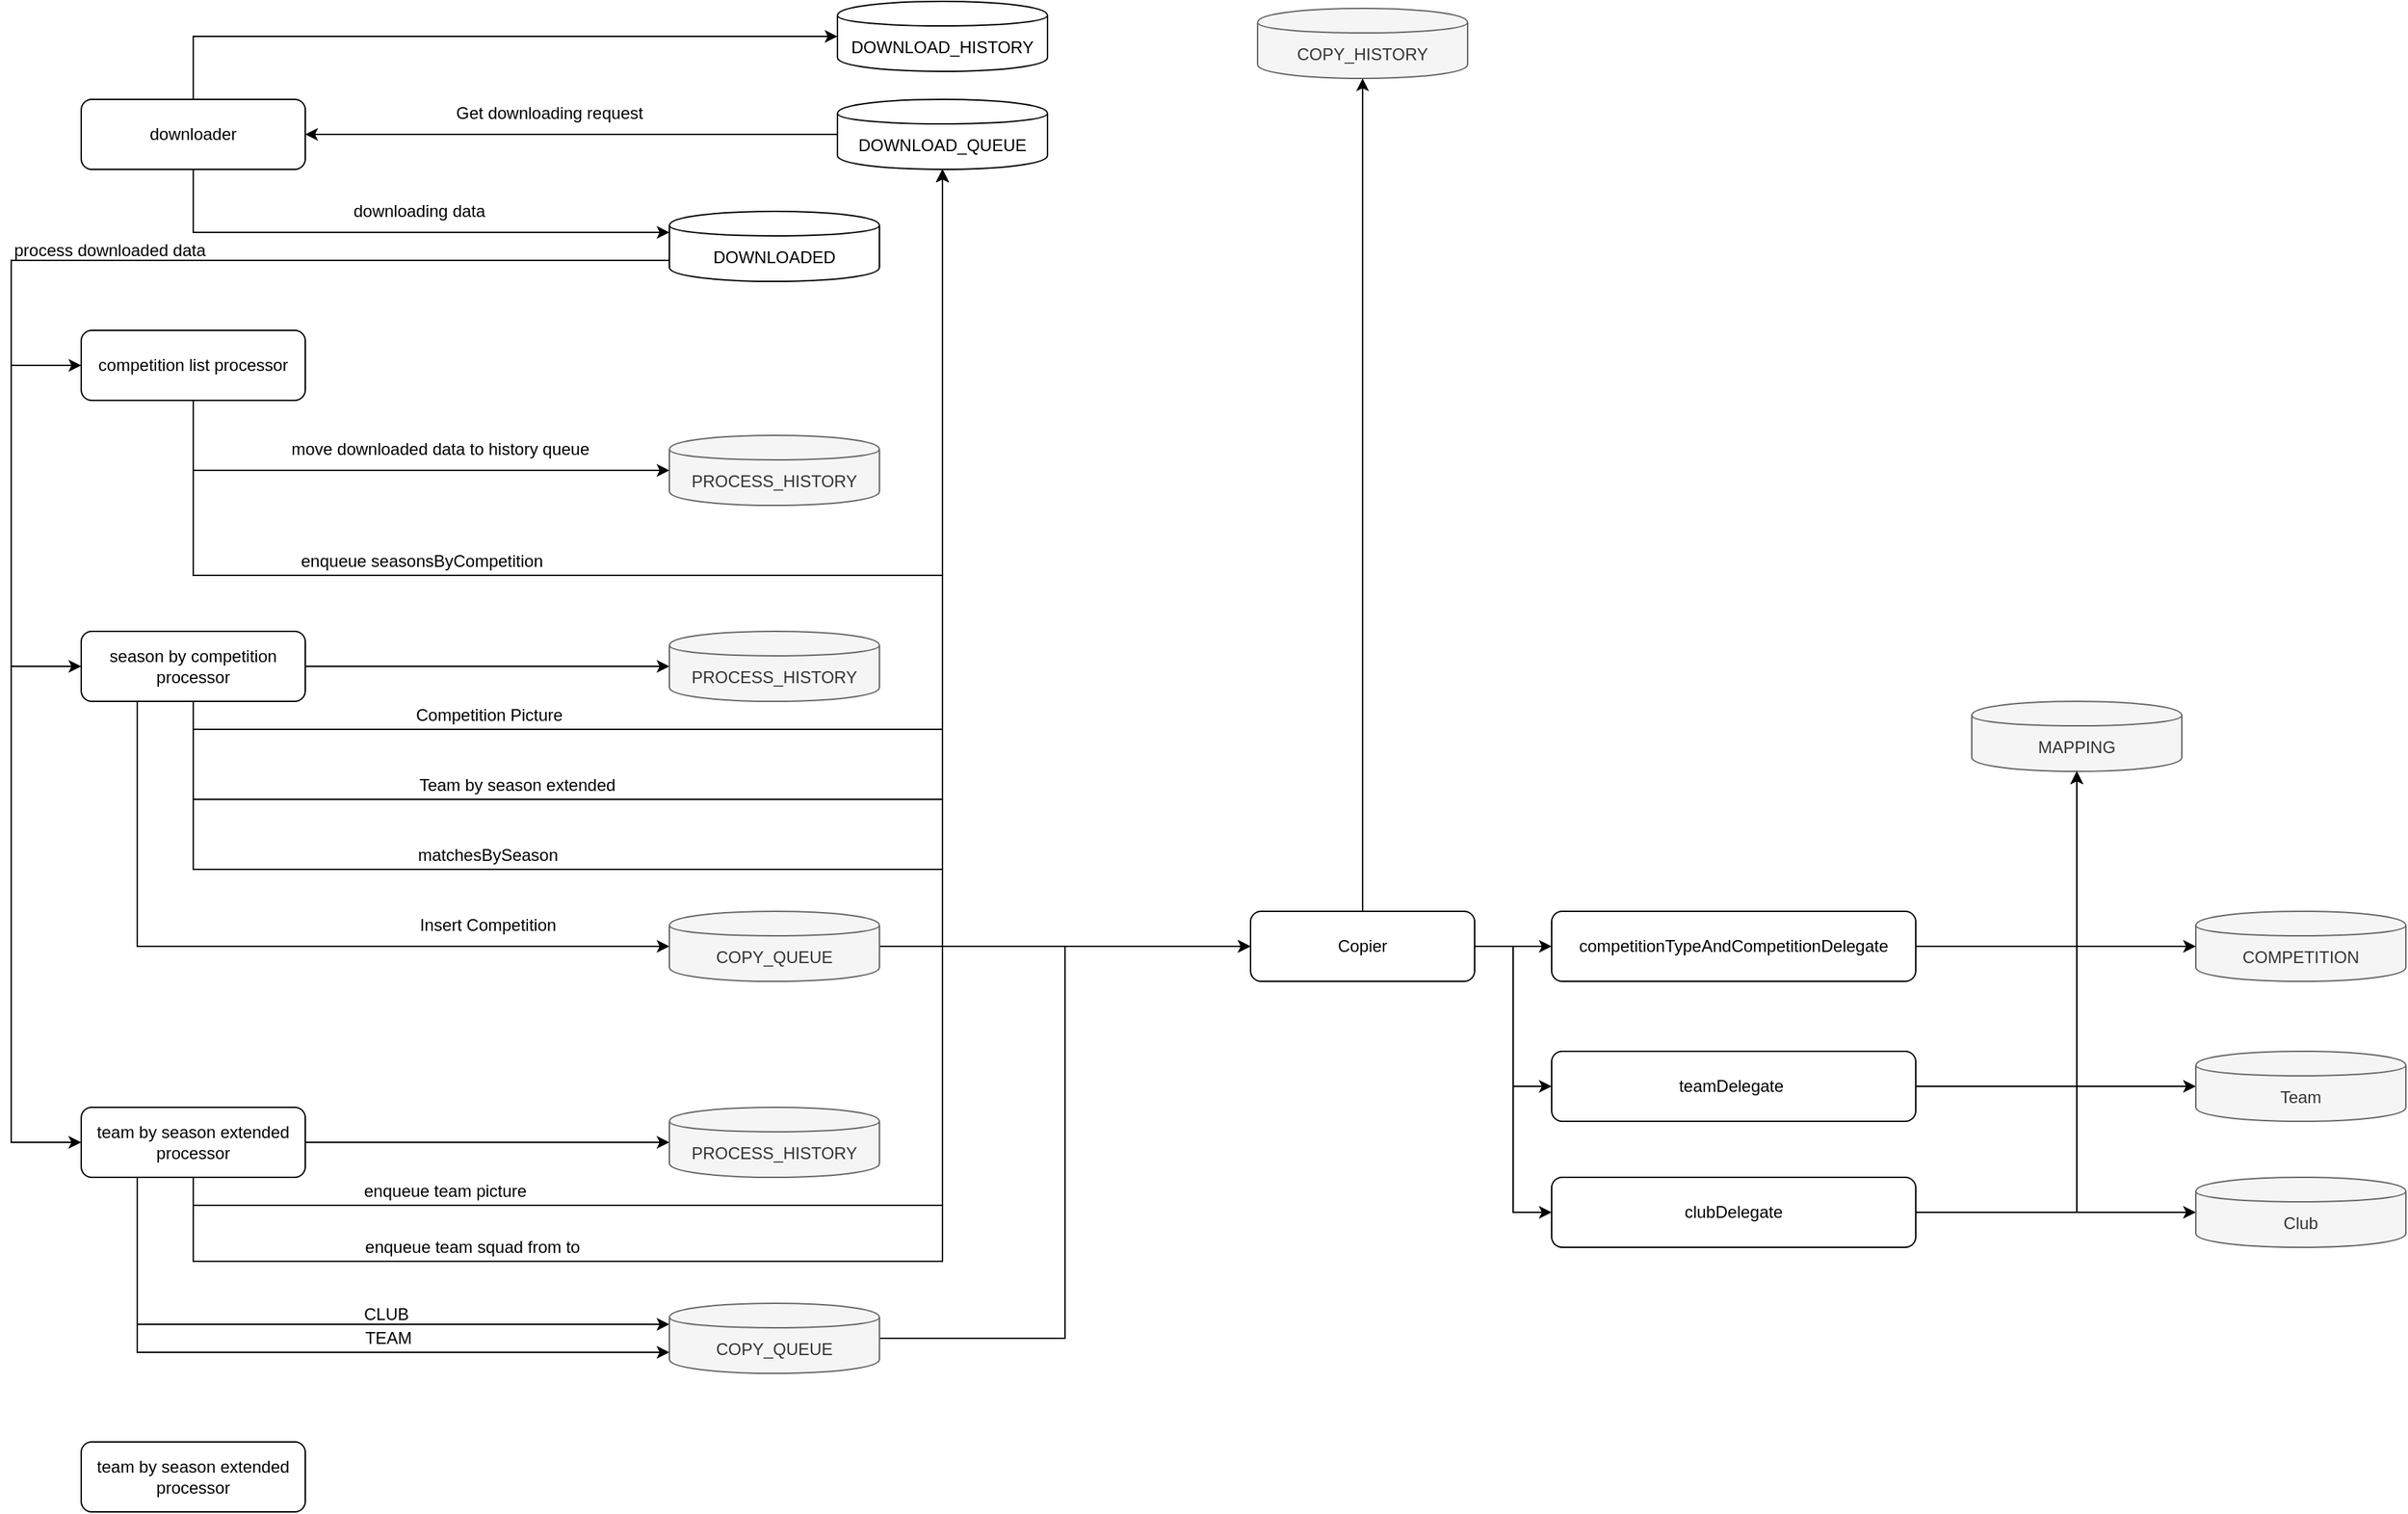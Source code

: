 <mxfile version="10.6.1" type="github"><diagram id="1Fi9fl8Iz0qV-ooRLAtD" name="Page-1"><mxGraphModel dx="1830" dy="464" grid="1" gridSize="10" guides="1" tooltips="1" connect="1" arrows="1" fold="1" page="1" pageScale="1" pageWidth="827" pageHeight="1169" math="0" shadow="0"><root><mxCell id="0"/><mxCell id="1" parent="0"/><mxCell id="hCt7kulHnM1tJjfRSC-v-9" style="edgeStyle=orthogonalEdgeStyle;rounded=0;orthogonalLoop=1;jettySize=auto;html=1;exitX=0.5;exitY=1;exitDx=0;exitDy=0;entryX=0;entryY=0.3;entryDx=0;entryDy=0;" parent="1" source="hCt7kulHnM1tJjfRSC-v-4" target="hCt7kulHnM1tJjfRSC-v-8" edge="1"><mxGeometry relative="1" as="geometry"/></mxCell><mxCell id="hCt7kulHnM1tJjfRSC-v-17" value="downloading data" style="text;html=1;resizable=0;points=[];align=center;verticalAlign=middle;labelBackgroundColor=#ffffff;" parent="hCt7kulHnM1tJjfRSC-v-9" vertex="1" connectable="0"><mxGeometry x="0.09" y="4" relative="1" as="geometry"><mxPoint x="-4" y="-11" as="offset"/></mxGeometry></mxCell><mxCell id="XRtO9R3etJlKNao0JoU3-25" style="edgeStyle=orthogonalEdgeStyle;rounded=0;orthogonalLoop=1;jettySize=auto;html=1;exitX=0.5;exitY=0;exitDx=0;exitDy=0;entryX=0;entryY=0.5;entryDx=0;entryDy=0;" edge="1" parent="1" source="hCt7kulHnM1tJjfRSC-v-4" target="XRtO9R3etJlKNao0JoU3-24"><mxGeometry relative="1" as="geometry"/></mxCell><mxCell id="hCt7kulHnM1tJjfRSC-v-4" value="downloader" style="rounded=1;whiteSpace=wrap;html=1;" parent="1" vertex="1"><mxGeometry y="160" width="160" height="50" as="geometry"/></mxCell><mxCell id="hCt7kulHnM1tJjfRSC-v-6" style="edgeStyle=orthogonalEdgeStyle;rounded=0;orthogonalLoop=1;jettySize=auto;html=1;exitX=0;exitY=0.5;exitDx=0;exitDy=0;entryX=1;entryY=0.5;entryDx=0;entryDy=0;" parent="1" source="hCt7kulHnM1tJjfRSC-v-5" target="hCt7kulHnM1tJjfRSC-v-4" edge="1"><mxGeometry relative="1" as="geometry"/></mxCell><mxCell id="hCt7kulHnM1tJjfRSC-v-16" value="Get downloading request" style="text;html=1;resizable=0;points=[];align=center;verticalAlign=middle;labelBackgroundColor=#ffffff;" parent="hCt7kulHnM1tJjfRSC-v-6" vertex="1" connectable="0"><mxGeometry x="0.147" y="-3" relative="1" as="geometry"><mxPoint x="12" y="-12" as="offset"/></mxGeometry></mxCell><mxCell id="hCt7kulHnM1tJjfRSC-v-5" value="DOWNLOAD_QUEUE" style="shape=cylinder;whiteSpace=wrap;html=1;boundedLbl=1;backgroundOutline=1;" parent="1" vertex="1"><mxGeometry x="540" y="160" width="150" height="50" as="geometry"/></mxCell><mxCell id="hCt7kulHnM1tJjfRSC-v-11" style="edgeStyle=orthogonalEdgeStyle;rounded=0;orthogonalLoop=1;jettySize=auto;html=1;exitX=0;exitY=0.7;exitDx=0;exitDy=0;entryX=0;entryY=0.5;entryDx=0;entryDy=0;" parent="1" source="hCt7kulHnM1tJjfRSC-v-8" target="hCt7kulHnM1tJjfRSC-v-10" edge="1"><mxGeometry relative="1" as="geometry"><Array as="points"><mxPoint x="-50" y="275"/><mxPoint x="-50" y="350"/></Array></mxGeometry></mxCell><mxCell id="hCt7kulHnM1tJjfRSC-v-18" value="process downloaded data" style="text;html=1;resizable=0;points=[];align=center;verticalAlign=middle;labelBackgroundColor=#ffffff;" parent="hCt7kulHnM1tJjfRSC-v-11" vertex="1" connectable="0"><mxGeometry x="0.243" relative="1" as="geometry"><mxPoint x="-30" y="-7.5" as="offset"/></mxGeometry></mxCell><mxCell id="hCt7kulHnM1tJjfRSC-v-22" style="edgeStyle=orthogonalEdgeStyle;rounded=0;orthogonalLoop=1;jettySize=auto;html=1;entryX=0;entryY=0.5;entryDx=0;entryDy=0;" parent="1" source="hCt7kulHnM1tJjfRSC-v-8" target="hCt7kulHnM1tJjfRSC-v-21" edge="1"><mxGeometry relative="1" as="geometry"><Array as="points"><mxPoint x="-50" y="275"/><mxPoint x="-50" y="565"/></Array></mxGeometry></mxCell><mxCell id="XRtO9R3etJlKNao0JoU3-50" style="edgeStyle=orthogonalEdgeStyle;rounded=0;orthogonalLoop=1;jettySize=auto;html=1;exitX=0;exitY=0.7;exitDx=0;exitDy=0;entryX=0;entryY=0.5;entryDx=0;entryDy=0;" edge="1" parent="1" source="hCt7kulHnM1tJjfRSC-v-8" target="XRtO9R3etJlKNao0JoU3-26"><mxGeometry relative="1" as="geometry"><mxPoint x="-40" y="640" as="targetPoint"/><Array as="points"><mxPoint x="-50" y="275"/><mxPoint x="-50" y="905"/></Array></mxGeometry></mxCell><mxCell id="hCt7kulHnM1tJjfRSC-v-8" value="DOWNLOADED" style="shape=cylinder;whiteSpace=wrap;html=1;boundedLbl=1;backgroundOutline=1;" parent="1" vertex="1"><mxGeometry x="420" y="240" width="150" height="50" as="geometry"/></mxCell><mxCell id="hCt7kulHnM1tJjfRSC-v-13" style="edgeStyle=orthogonalEdgeStyle;rounded=0;orthogonalLoop=1;jettySize=auto;html=1;exitX=0.5;exitY=1;exitDx=0;exitDy=0;entryX=0;entryY=0.5;entryDx=0;entryDy=0;" parent="1" source="hCt7kulHnM1tJjfRSC-v-10" target="hCt7kulHnM1tJjfRSC-v-12" edge="1"><mxGeometry relative="1" as="geometry"/></mxCell><mxCell id="hCt7kulHnM1tJjfRSC-v-20" value="move downloaded data to history queue" style="text;html=1;resizable=0;points=[];align=center;verticalAlign=middle;labelBackgroundColor=#ffffff;" parent="hCt7kulHnM1tJjfRSC-v-13" vertex="1" connectable="0"><mxGeometry x="0.012" y="-3" relative="1" as="geometry"><mxPoint x="28" y="-18" as="offset"/></mxGeometry></mxCell><mxCell id="hCt7kulHnM1tJjfRSC-v-14" style="edgeStyle=orthogonalEdgeStyle;rounded=0;orthogonalLoop=1;jettySize=auto;html=1;exitX=0.5;exitY=1;exitDx=0;exitDy=0;" parent="1" source="hCt7kulHnM1tJjfRSC-v-10" target="hCt7kulHnM1tJjfRSC-v-5" edge="1"><mxGeometry relative="1" as="geometry"><Array as="points"><mxPoint x="80" y="500"/><mxPoint x="615" y="500"/></Array></mxGeometry></mxCell><mxCell id="hCt7kulHnM1tJjfRSC-v-10" value="competition list processor" style="rounded=1;whiteSpace=wrap;html=1;" parent="1" vertex="1"><mxGeometry y="325" width="160" height="50" as="geometry"/></mxCell><mxCell id="hCt7kulHnM1tJjfRSC-v-12" value="PROCESS_HISTORY" style="shape=cylinder;whiteSpace=wrap;html=1;boundedLbl=1;backgroundOutline=1;fillColor=#f5f5f5;strokeColor=#666666;fontColor=#333333;" parent="1" vertex="1"><mxGeometry x="420" y="400" width="150" height="50" as="geometry"/></mxCell><mxCell id="hCt7kulHnM1tJjfRSC-v-15" value="enqueue&amp;nbsp;seasonsByCompetition&amp;nbsp;" style="text;html=1;resizable=0;points=[];autosize=1;align=left;verticalAlign=top;spacingTop=-4;" parent="1" vertex="1"><mxGeometry x="155" y="480" width="190" height="20" as="geometry"/></mxCell><mxCell id="hCt7kulHnM1tJjfRSC-v-25" style="edgeStyle=orthogonalEdgeStyle;rounded=0;orthogonalLoop=1;jettySize=auto;html=1;exitX=1;exitY=0.5;exitDx=0;exitDy=0;" parent="1" source="hCt7kulHnM1tJjfRSC-v-21" target="hCt7kulHnM1tJjfRSC-v-24" edge="1"><mxGeometry relative="1" as="geometry"/></mxCell><mxCell id="XRtO9R3etJlKNao0JoU3-1" style="edgeStyle=orthogonalEdgeStyle;rounded=0;orthogonalLoop=1;jettySize=auto;html=1;exitX=0.5;exitY=1;exitDx=0;exitDy=0;entryX=0.5;entryY=1;entryDx=0;entryDy=0;" edge="1" parent="1" source="hCt7kulHnM1tJjfRSC-v-21" target="hCt7kulHnM1tJjfRSC-v-5"><mxGeometry relative="1" as="geometry"><mxPoint x="610" y="210" as="targetPoint"/></mxGeometry></mxCell><mxCell id="XRtO9R3etJlKNao0JoU3-2" value="Competition Picture" style="text;html=1;resizable=0;points=[];align=center;verticalAlign=middle;labelBackgroundColor=#ffffff;" vertex="1" connectable="0" parent="XRtO9R3etJlKNao0JoU3-1"><mxGeometry x="-0.545" y="-2" relative="1" as="geometry"><mxPoint x="13" y="-12" as="offset"/></mxGeometry></mxCell><mxCell id="XRtO9R3etJlKNao0JoU3-3" style="edgeStyle=orthogonalEdgeStyle;rounded=0;orthogonalLoop=1;jettySize=auto;html=1;exitX=0.5;exitY=1;exitDx=0;exitDy=0;entryX=0.5;entryY=1;entryDx=0;entryDy=0;" edge="1" parent="1" source="hCt7kulHnM1tJjfRSC-v-21" target="hCt7kulHnM1tJjfRSC-v-5"><mxGeometry relative="1" as="geometry"><Array as="points"><mxPoint x="80" y="660"/><mxPoint x="615" y="660"/></Array></mxGeometry></mxCell><mxCell id="XRtO9R3etJlKNao0JoU3-5" value="Team by season extended" style="text;html=1;resizable=0;points=[];align=center;verticalAlign=middle;labelBackgroundColor=#ffffff;" vertex="1" connectable="0" parent="XRtO9R3etJlKNao0JoU3-3"><mxGeometry x="-0.58" relative="1" as="geometry"><mxPoint x="79" y="-10" as="offset"/></mxGeometry></mxCell><mxCell id="XRtO9R3etJlKNao0JoU3-6" style="edgeStyle=orthogonalEdgeStyle;rounded=0;orthogonalLoop=1;jettySize=auto;html=1;exitX=0.5;exitY=1;exitDx=0;exitDy=0;entryX=0.5;entryY=1;entryDx=0;entryDy=0;" edge="1" parent="1" source="hCt7kulHnM1tJjfRSC-v-21" target="hCt7kulHnM1tJjfRSC-v-5"><mxGeometry relative="1" as="geometry"><mxPoint x="700" y="260" as="targetPoint"/><Array as="points"><mxPoint x="80" y="710"/><mxPoint x="615" y="710"/></Array></mxGeometry></mxCell><mxCell id="XRtO9R3etJlKNao0JoU3-7" value="matchesBySeason" style="text;html=1;resizable=0;points=[];align=center;verticalAlign=middle;labelBackgroundColor=#ffffff;" vertex="1" connectable="0" parent="XRtO9R3etJlKNao0JoU3-6"><mxGeometry x="-0.392" y="4" relative="1" as="geometry"><mxPoint x="-21" y="-6" as="offset"/></mxGeometry></mxCell><mxCell id="XRtO9R3etJlKNao0JoU3-11" style="edgeStyle=orthogonalEdgeStyle;rounded=0;orthogonalLoop=1;jettySize=auto;html=1;exitX=0.25;exitY=1;exitDx=0;exitDy=0;entryX=0;entryY=0.5;entryDx=0;entryDy=0;" edge="1" parent="1" source="hCt7kulHnM1tJjfRSC-v-21" target="XRtO9R3etJlKNao0JoU3-8"><mxGeometry relative="1" as="geometry"/></mxCell><mxCell id="XRtO9R3etJlKNao0JoU3-12" value="Insert Competition" style="text;html=1;resizable=0;points=[];align=center;verticalAlign=middle;labelBackgroundColor=#ffffff;" vertex="1" connectable="0" parent="XRtO9R3etJlKNao0JoU3-11"><mxGeometry x="0.24" y="1" relative="1" as="geometry"><mxPoint x="81" y="-14" as="offset"/></mxGeometry></mxCell><mxCell id="hCt7kulHnM1tJjfRSC-v-21" value="season by competition processor" style="rounded=1;whiteSpace=wrap;html=1;" parent="1" vertex="1"><mxGeometry y="540" width="160" height="50" as="geometry"/></mxCell><mxCell id="hCt7kulHnM1tJjfRSC-v-24" value="PROCESS_HISTORY" style="shape=cylinder;whiteSpace=wrap;html=1;boundedLbl=1;backgroundOutline=1;fillColor=#f5f5f5;strokeColor=#666666;fontColor=#333333;" parent="1" vertex="1"><mxGeometry x="420" y="540" width="150" height="50" as="geometry"/></mxCell><mxCell id="XRtO9R3etJlKNao0JoU3-14" style="edgeStyle=orthogonalEdgeStyle;rounded=0;orthogonalLoop=1;jettySize=auto;html=1;exitX=1;exitY=0.5;exitDx=0;exitDy=0;entryX=0;entryY=0.5;entryDx=0;entryDy=0;" edge="1" parent="1" source="XRtO9R3etJlKNao0JoU3-8" target="XRtO9R3etJlKNao0JoU3-13"><mxGeometry relative="1" as="geometry"/></mxCell><mxCell id="XRtO9R3etJlKNao0JoU3-8" value="COPY_QUEUE" style="shape=cylinder;whiteSpace=wrap;html=1;boundedLbl=1;backgroundOutline=1;fillColor=#f5f5f5;strokeColor=#666666;fontColor=#333333;" vertex="1" parent="1"><mxGeometry x="420" y="740" width="150" height="50" as="geometry"/></mxCell><mxCell id="XRtO9R3etJlKNao0JoU3-16" style="edgeStyle=orthogonalEdgeStyle;rounded=0;orthogonalLoop=1;jettySize=auto;html=1;exitX=1;exitY=0.5;exitDx=0;exitDy=0;entryX=0.5;entryY=1;entryDx=0;entryDy=0;" edge="1" parent="1" source="XRtO9R3etJlKNao0JoU3-18" target="XRtO9R3etJlKNao0JoU3-15"><mxGeometry relative="1" as="geometry"/></mxCell><mxCell id="XRtO9R3etJlKNao0JoU3-22" style="edgeStyle=orthogonalEdgeStyle;rounded=0;orthogonalLoop=1;jettySize=auto;html=1;exitX=0.5;exitY=0;exitDx=0;exitDy=0;entryX=0.5;entryY=1;entryDx=0;entryDy=0;" edge="1" parent="1" source="XRtO9R3etJlKNao0JoU3-13" target="XRtO9R3etJlKNao0JoU3-21"><mxGeometry relative="1" as="geometry"/></mxCell><mxCell id="XRtO9R3etJlKNao0JoU3-48" style="edgeStyle=orthogonalEdgeStyle;rounded=0;orthogonalLoop=1;jettySize=auto;html=1;exitX=1;exitY=0.5;exitDx=0;exitDy=0;entryX=0;entryY=0.5;entryDx=0;entryDy=0;" edge="1" parent="1" source="XRtO9R3etJlKNao0JoU3-13" target="XRtO9R3etJlKNao0JoU3-40"><mxGeometry relative="1" as="geometry"/></mxCell><mxCell id="XRtO9R3etJlKNao0JoU3-49" style="edgeStyle=orthogonalEdgeStyle;rounded=0;orthogonalLoop=1;jettySize=auto;html=1;exitX=1;exitY=0.5;exitDx=0;exitDy=0;entryX=0;entryY=0.5;entryDx=0;entryDy=0;" edge="1" parent="1" source="XRtO9R3etJlKNao0JoU3-13" target="XRtO9R3etJlKNao0JoU3-44"><mxGeometry relative="1" as="geometry"/></mxCell><mxCell id="XRtO9R3etJlKNao0JoU3-13" value="Copier" style="rounded=1;whiteSpace=wrap;html=1;" vertex="1" parent="1"><mxGeometry x="835" y="740" width="160" height="50" as="geometry"/></mxCell><mxCell id="XRtO9R3etJlKNao0JoU3-15" value="MAPPING" style="shape=cylinder;whiteSpace=wrap;html=1;boundedLbl=1;backgroundOutline=1;fillColor=#f5f5f5;strokeColor=#666666;fontColor=#333333;" vertex="1" parent="1"><mxGeometry x="1350" y="590" width="150" height="50" as="geometry"/></mxCell><mxCell id="XRtO9R3etJlKNao0JoU3-17" value="COMPETITION" style="shape=cylinder;whiteSpace=wrap;html=1;boundedLbl=1;backgroundOutline=1;fillColor=#f5f5f5;strokeColor=#666666;fontColor=#333333;" vertex="1" parent="1"><mxGeometry x="1510" y="740" width="150" height="50" as="geometry"/></mxCell><mxCell id="XRtO9R3etJlKNao0JoU3-20" style="edgeStyle=orthogonalEdgeStyle;rounded=0;orthogonalLoop=1;jettySize=auto;html=1;exitX=1;exitY=0.5;exitDx=0;exitDy=0;entryX=0;entryY=0.5;entryDx=0;entryDy=0;" edge="1" parent="1" source="XRtO9R3etJlKNao0JoU3-18" target="XRtO9R3etJlKNao0JoU3-17"><mxGeometry relative="1" as="geometry"/></mxCell><mxCell id="XRtO9R3etJlKNao0JoU3-18" value="competitionTypeAndCompetitionDelegate" style="rounded=1;whiteSpace=wrap;html=1;" vertex="1" parent="1"><mxGeometry x="1050" y="740" width="260" height="50" as="geometry"/></mxCell><mxCell id="XRtO9R3etJlKNao0JoU3-19" style="edgeStyle=orthogonalEdgeStyle;rounded=0;orthogonalLoop=1;jettySize=auto;html=1;exitX=1;exitY=0.5;exitDx=0;exitDy=0;entryX=0;entryY=0.5;entryDx=0;entryDy=0;" edge="1" parent="1" source="XRtO9R3etJlKNao0JoU3-13" target="XRtO9R3etJlKNao0JoU3-18"><mxGeometry relative="1" as="geometry"><mxPoint x="940" y="565" as="sourcePoint"/><mxPoint x="1152" y="565" as="targetPoint"/></mxGeometry></mxCell><mxCell id="XRtO9R3etJlKNao0JoU3-21" value="COPY_HISTORY" style="shape=cylinder;whiteSpace=wrap;html=1;boundedLbl=1;backgroundOutline=1;fillColor=#f5f5f5;strokeColor=#666666;fontColor=#333333;" vertex="1" parent="1"><mxGeometry x="840" y="95" width="150" height="50" as="geometry"/></mxCell><mxCell id="XRtO9R3etJlKNao0JoU3-24" value="DOWNLOAD_HISTORY&lt;br&gt;" style="shape=cylinder;whiteSpace=wrap;html=1;boundedLbl=1;backgroundOutline=1;" vertex="1" parent="1"><mxGeometry x="540" y="90" width="150" height="50" as="geometry"/></mxCell><mxCell id="XRtO9R3etJlKNao0JoU3-28" style="edgeStyle=orthogonalEdgeStyle;rounded=0;orthogonalLoop=1;jettySize=auto;html=1;exitX=1;exitY=0.5;exitDx=0;exitDy=0;entryX=0;entryY=0.5;entryDx=0;entryDy=0;" edge="1" parent="1" source="XRtO9R3etJlKNao0JoU3-26" target="XRtO9R3etJlKNao0JoU3-27"><mxGeometry relative="1" as="geometry"/></mxCell><mxCell id="XRtO9R3etJlKNao0JoU3-29" style="edgeStyle=orthogonalEdgeStyle;rounded=0;orthogonalLoop=1;jettySize=auto;html=1;exitX=0.5;exitY=1;exitDx=0;exitDy=0;entryX=0.5;entryY=1;entryDx=0;entryDy=0;" edge="1" parent="1" source="XRtO9R3etJlKNao0JoU3-26" target="hCt7kulHnM1tJjfRSC-v-5"><mxGeometry relative="1" as="geometry"><mxPoint x="650" y="550" as="targetPoint"/></mxGeometry></mxCell><mxCell id="XRtO9R3etJlKNao0JoU3-32" style="edgeStyle=orthogonalEdgeStyle;rounded=0;orthogonalLoop=1;jettySize=auto;html=1;exitX=0.5;exitY=1;exitDx=0;exitDy=0;entryX=0.5;entryY=1;entryDx=0;entryDy=0;" edge="1" parent="1" source="XRtO9R3etJlKNao0JoU3-26" target="hCt7kulHnM1tJjfRSC-v-5"><mxGeometry relative="1" as="geometry"><mxPoint x="630" y="460" as="targetPoint"/><Array as="points"><mxPoint x="80" y="990"/><mxPoint x="615" y="990"/></Array></mxGeometry></mxCell><mxCell id="XRtO9R3etJlKNao0JoU3-33" value="enqueue team squad from to" style="text;html=1;resizable=0;points=[];align=center;verticalAlign=middle;labelBackgroundColor=#ffffff;" vertex="1" connectable="0" parent="XRtO9R3etJlKNao0JoU3-32"><mxGeometry x="-0.62" y="-3" relative="1" as="geometry"><mxPoint x="-3" y="-13" as="offset"/></mxGeometry></mxCell><mxCell id="XRtO9R3etJlKNao0JoU3-35" style="edgeStyle=orthogonalEdgeStyle;rounded=0;orthogonalLoop=1;jettySize=auto;html=1;exitX=0.25;exitY=1;exitDx=0;exitDy=0;entryX=0;entryY=0.3;entryDx=0;entryDy=0;" edge="1" parent="1" source="XRtO9R3etJlKNao0JoU3-26" target="XRtO9R3etJlKNao0JoU3-34"><mxGeometry relative="1" as="geometry"/></mxCell><mxCell id="XRtO9R3etJlKNao0JoU3-37" style="edgeStyle=orthogonalEdgeStyle;rounded=0;orthogonalLoop=1;jettySize=auto;html=1;exitX=0.25;exitY=1;exitDx=0;exitDy=0;entryX=0;entryY=0.7;entryDx=0;entryDy=0;" edge="1" parent="1" source="XRtO9R3etJlKNao0JoU3-26" target="XRtO9R3etJlKNao0JoU3-34"><mxGeometry relative="1" as="geometry"/></mxCell><mxCell id="XRtO9R3etJlKNao0JoU3-38" value="TEAM" style="text;html=1;resizable=0;points=[];align=center;verticalAlign=middle;labelBackgroundColor=#ffffff;" vertex="1" connectable="0" parent="XRtO9R3etJlKNao0JoU3-37"><mxGeometry x="0.216" y="4" relative="1" as="geometry"><mxPoint x="-3" y="-6" as="offset"/></mxGeometry></mxCell><mxCell id="XRtO9R3etJlKNao0JoU3-26" value="team by season extended processor" style="rounded=1;whiteSpace=wrap;html=1;" vertex="1" parent="1"><mxGeometry y="880" width="160" height="50" as="geometry"/></mxCell><mxCell id="XRtO9R3etJlKNao0JoU3-27" value="PROCESS_HISTORY" style="shape=cylinder;whiteSpace=wrap;html=1;boundedLbl=1;backgroundOutline=1;fillColor=#f5f5f5;strokeColor=#666666;fontColor=#333333;" vertex="1" parent="1"><mxGeometry x="420" y="880" width="150" height="50" as="geometry"/></mxCell><mxCell id="XRtO9R3etJlKNao0JoU3-30" value="enqueue team picture" style="text;html=1;resizable=0;points=[];autosize=1;align=left;verticalAlign=top;spacingTop=-4;" vertex="1" parent="1"><mxGeometry x="200" y="930" width="130" height="20" as="geometry"/></mxCell><mxCell id="XRtO9R3etJlKNao0JoU3-39" style="edgeStyle=orthogonalEdgeStyle;rounded=0;orthogonalLoop=1;jettySize=auto;html=1;exitX=1;exitY=0.5;exitDx=0;exitDy=0;entryX=0;entryY=0.5;entryDx=0;entryDy=0;" edge="1" parent="1" source="XRtO9R3etJlKNao0JoU3-34" target="XRtO9R3etJlKNao0JoU3-13"><mxGeometry relative="1" as="geometry"/></mxCell><mxCell id="XRtO9R3etJlKNao0JoU3-34" value="COPY_QUEUE" style="shape=cylinder;whiteSpace=wrap;html=1;boundedLbl=1;backgroundOutline=1;fillColor=#f5f5f5;strokeColor=#666666;fontColor=#333333;" vertex="1" parent="1"><mxGeometry x="420" y="1020" width="150" height="50" as="geometry"/></mxCell><mxCell id="XRtO9R3etJlKNao0JoU3-36" value="CLUB&lt;br&gt;" style="text;html=1;resizable=0;points=[];autosize=1;align=left;verticalAlign=top;spacingTop=-4;" vertex="1" parent="1"><mxGeometry x="200" y="1018" width="50" height="20" as="geometry"/></mxCell><mxCell id="XRtO9R3etJlKNao0JoU3-41" style="edgeStyle=orthogonalEdgeStyle;rounded=0;orthogonalLoop=1;jettySize=auto;html=1;exitX=1;exitY=0.5;exitDx=0;exitDy=0;entryX=0.5;entryY=1;entryDx=0;entryDy=0;" edge="1" parent="1" source="XRtO9R3etJlKNao0JoU3-40" target="XRtO9R3etJlKNao0JoU3-15"><mxGeometry relative="1" as="geometry"/></mxCell><mxCell id="XRtO9R3etJlKNao0JoU3-43" style="edgeStyle=orthogonalEdgeStyle;rounded=0;orthogonalLoop=1;jettySize=auto;html=1;exitX=1;exitY=0.5;exitDx=0;exitDy=0;entryX=0;entryY=0.5;entryDx=0;entryDy=0;" edge="1" parent="1" source="XRtO9R3etJlKNao0JoU3-40" target="XRtO9R3etJlKNao0JoU3-42"><mxGeometry relative="1" as="geometry"/></mxCell><mxCell id="XRtO9R3etJlKNao0JoU3-40" value="teamDelegate&amp;nbsp;" style="rounded=1;whiteSpace=wrap;html=1;" vertex="1" parent="1"><mxGeometry x="1050" y="840" width="260" height="50" as="geometry"/></mxCell><mxCell id="XRtO9R3etJlKNao0JoU3-42" value="Team" style="shape=cylinder;whiteSpace=wrap;html=1;boundedLbl=1;backgroundOutline=1;fillColor=#f5f5f5;strokeColor=#666666;fontColor=#333333;" vertex="1" parent="1"><mxGeometry x="1510" y="840" width="150" height="50" as="geometry"/></mxCell><mxCell id="XRtO9R3etJlKNao0JoU3-45" style="edgeStyle=orthogonalEdgeStyle;rounded=0;orthogonalLoop=1;jettySize=auto;html=1;exitX=1;exitY=0.5;exitDx=0;exitDy=0;entryX=0.5;entryY=1;entryDx=0;entryDy=0;" edge="1" parent="1" source="XRtO9R3etJlKNao0JoU3-44" target="XRtO9R3etJlKNao0JoU3-15"><mxGeometry relative="1" as="geometry"><mxPoint x="1410" y="720" as="targetPoint"/></mxGeometry></mxCell><mxCell id="XRtO9R3etJlKNao0JoU3-47" style="edgeStyle=orthogonalEdgeStyle;rounded=0;orthogonalLoop=1;jettySize=auto;html=1;exitX=1;exitY=0.5;exitDx=0;exitDy=0;" edge="1" parent="1" source="XRtO9R3etJlKNao0JoU3-44" target="XRtO9R3etJlKNao0JoU3-46"><mxGeometry relative="1" as="geometry"/></mxCell><mxCell id="XRtO9R3etJlKNao0JoU3-44" value="clubDelegate" style="rounded=1;whiteSpace=wrap;html=1;" vertex="1" parent="1"><mxGeometry x="1050" y="930" width="260" height="50" as="geometry"/></mxCell><mxCell id="XRtO9R3etJlKNao0JoU3-46" value="Club" style="shape=cylinder;whiteSpace=wrap;html=1;boundedLbl=1;backgroundOutline=1;fillColor=#f5f5f5;strokeColor=#666666;fontColor=#333333;" vertex="1" parent="1"><mxGeometry x="1510" y="930" width="150" height="50" as="geometry"/></mxCell><mxCell id="XRtO9R3etJlKNao0JoU3-51" value="team by season extended processor" style="rounded=1;whiteSpace=wrap;html=1;" vertex="1" parent="1"><mxGeometry y="1119" width="160" height="50" as="geometry"/></mxCell></root></mxGraphModel></diagram></mxfile>